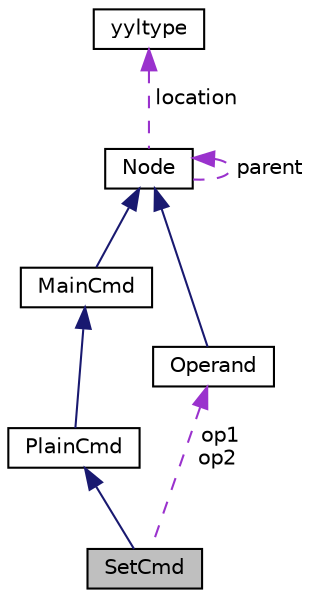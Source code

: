 digraph "SetCmd"
{
  edge [fontname="Helvetica",fontsize="10",labelfontname="Helvetica",labelfontsize="10"];
  node [fontname="Helvetica",fontsize="10",shape=record];
  Node4 [label="SetCmd",height=0.2,width=0.4,color="black", fillcolor="grey75", style="filled", fontcolor="black"];
  Node5 -> Node4 [dir="back",color="midnightblue",fontsize="10",style="solid",fontname="Helvetica"];
  Node5 [label="PlainCmd",height=0.2,width=0.4,color="black", fillcolor="white", style="filled",URL="$class_plain_cmd.html"];
  Node6 -> Node5 [dir="back",color="midnightblue",fontsize="10",style="solid",fontname="Helvetica"];
  Node6 [label="MainCmd",height=0.2,width=0.4,color="black", fillcolor="white", style="filled",URL="$class_main_cmd.html"];
  Node7 -> Node6 [dir="back",color="midnightblue",fontsize="10",style="solid",fontname="Helvetica"];
  Node7 [label="Node",height=0.2,width=0.4,color="black", fillcolor="white", style="filled",URL="$class_node.html"];
  Node7 -> Node7 [dir="back",color="darkorchid3",fontsize="10",style="dashed",label=" parent" ,fontname="Helvetica"];
  Node8 -> Node7 [dir="back",color="darkorchid3",fontsize="10",style="dashed",label=" location" ,fontname="Helvetica"];
  Node8 [label="yyltype",height=0.2,width=0.4,color="black", fillcolor="white", style="filled",URL="$structyyltype.html"];
  Node9 -> Node4 [dir="back",color="darkorchid3",fontsize="10",style="dashed",label=" op1\nop2" ,fontname="Helvetica"];
  Node9 [label="Operand",height=0.2,width=0.4,color="black", fillcolor="white", style="filled",URL="$class_operand.html"];
  Node7 -> Node9 [dir="back",color="midnightblue",fontsize="10",style="solid",fontname="Helvetica"];
}

